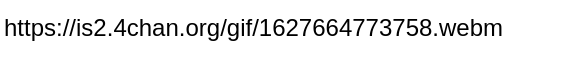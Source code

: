<mxfile>
    <diagram id="kXYlM1xM1S9b_V1S5Y1h" name="Page-1">
        <mxGraphModel dx="952" dy="400" grid="1" gridSize="10" guides="1" tooltips="1" connect="1" arrows="1" fold="1" page="1" pageScale="1" pageWidth="827" pageHeight="1169" math="0" shadow="0">
            <root>
                <mxCell id="0"/>
                <mxCell id="1" parent="0"/>
                <UserObject label="https://is2.4chan.org/gif/1627664773758.webm" link="https://is2.4chan.org/gif/1627664773758.webm" id="2">
                    <mxCell style="text;whiteSpace=wrap;html=1;" vertex="1" parent="1">
                        <mxGeometry x="10" y="10" width="280" height="30" as="geometry"/>
                    </mxCell>
                </UserObject>
            </root>
        </mxGraphModel>
    </diagram>
</mxfile>